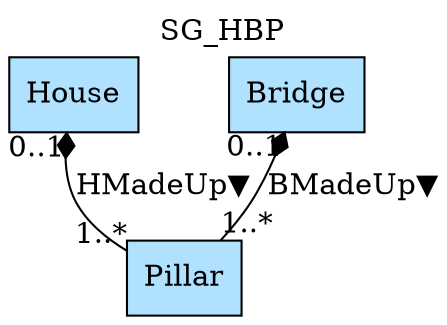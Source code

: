 digraph {graph[label=SG_HBP,labelloc=tl,labelfontsize=12];
"House"[shape=record,fillcolor=lightskyblue1,style = filled,label="House"];
"Bridge"[shape=record,fillcolor=lightskyblue1,style = filled,label="Bridge"];
"Pillar"[shape=record,fillcolor=lightskyblue1,style = filled,label="Pillar"];

"House"->"Pillar"[label="HMadeUp▼",arrowtail=diamond,arrowhead=none,dir=both,taillabel="0..1",headlabel="1..*"];
"Bridge"->"Pillar"[label="BMadeUp▼",arrowtail=diamond,arrowhead=none,dir=both,taillabel="0..1",headlabel="1..*"];
}